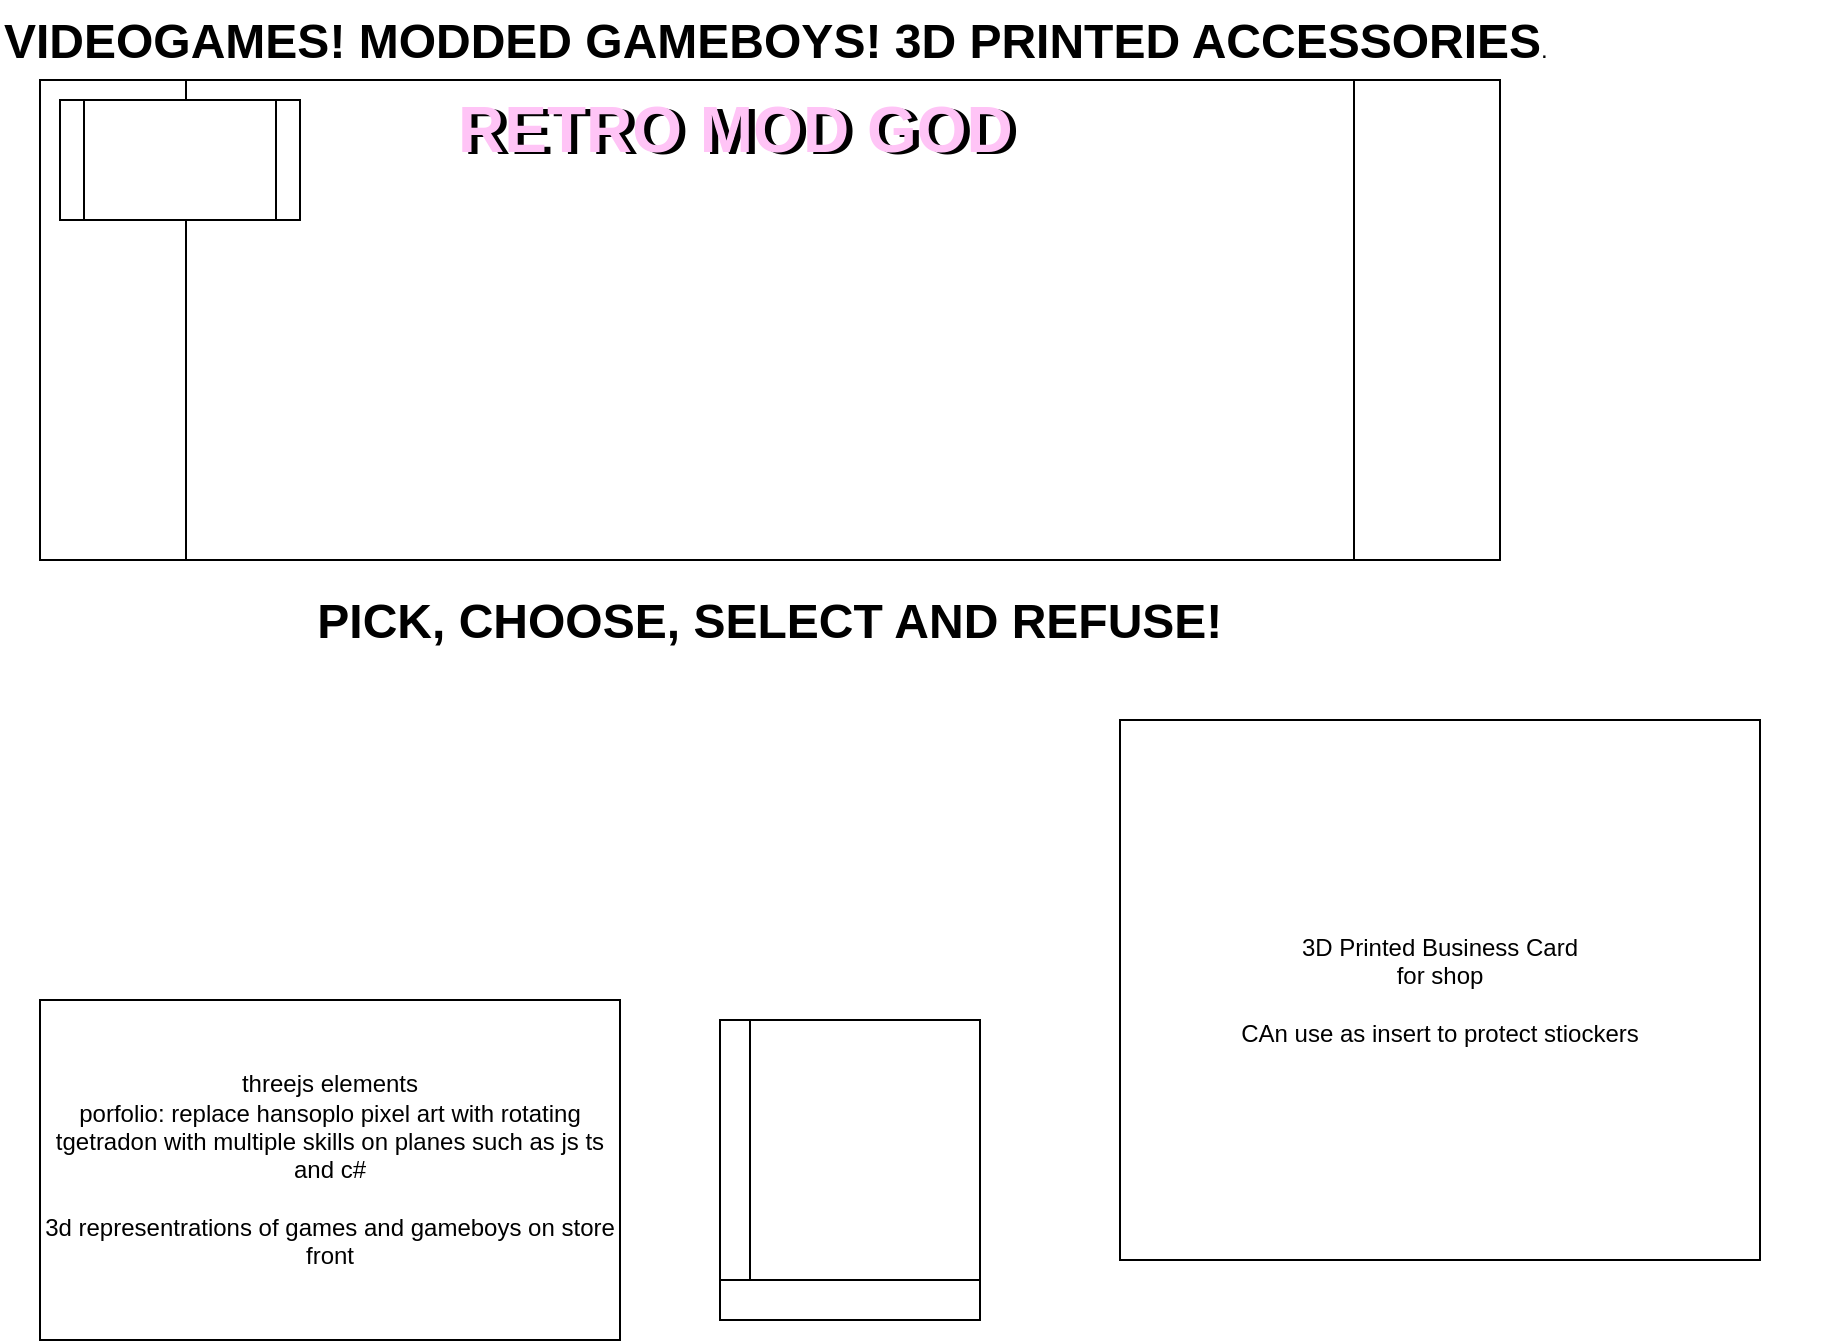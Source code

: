 <mxfile version="26.0.9">
  <diagram name="Page-1" id="0FqAyG7qyWvGr8D5NbYA">
    <mxGraphModel dx="924" dy="598" grid="1" gridSize="10" guides="1" tooltips="1" connect="1" arrows="1" fold="1" page="1" pageScale="1" pageWidth="850" pageHeight="1100" math="0" shadow="0">
      <root>
        <mxCell id="0" />
        <mxCell id="1" parent="0" />
        <mxCell id="s3SAf-UdSn6TOK4YolAB-1" value="" style="shape=process;whiteSpace=wrap;html=1;backgroundOutline=1;" parent="1" vertex="1">
          <mxGeometry x="70" y="70" width="730" height="240" as="geometry" />
        </mxCell>
        <mxCell id="s3SAf-UdSn6TOK4YolAB-2" value="&lt;h1 style=&quot;text-align: center; margin-top: 0px;&quot;&gt;VIDEOGAMES! MODDED GAMEBOYS! 3D PRINTED ACCESSORIES&lt;span style=&quot;background-color: transparent; color: light-dark(rgb(0, 0, 0), rgb(255, 255, 255)); font-size: 12px; font-weight: normal; text-align: left;&quot;&gt;.&lt;/span&gt;&lt;/h1&gt;" style="text;html=1;whiteSpace=wrap;overflow=hidden;rounded=0;" parent="1" vertex="1">
          <mxGeometry x="50" y="30" width="790" height="120" as="geometry" />
        </mxCell>
        <mxCell id="s3SAf-UdSn6TOK4YolAB-3" value="&lt;h1 style=&quot;text-align: center; margin-top: 0px;&quot;&gt;&amp;nbsp;PICK, CHOOSE, SELECT AND REFUSE!&lt;/h1&gt;" style="text;html=1;whiteSpace=wrap;overflow=hidden;rounded=0;" parent="1" vertex="1">
          <mxGeometry x="200" y="320" width="680" height="120" as="geometry" />
        </mxCell>
        <mxCell id="s3SAf-UdSn6TOK4YolAB-4" value="" style="shape=process;whiteSpace=wrap;html=1;backgroundOutline=1;" parent="1" vertex="1">
          <mxGeometry x="80" y="80" width="120" height="60" as="geometry" />
        </mxCell>
        <mxCell id="s3SAf-UdSn6TOK4YolAB-5" value="&lt;h1 style=&quot;text-align: center; margin-top: 0px;&quot;&gt;&lt;font style=&quot;font-size: 32px;&quot;&gt;RETRO MOD GOD&lt;/font&gt;&lt;/h1&gt;" style="text;html=1;whiteSpace=wrap;overflow=hidden;rounded=0;" parent="1" vertex="1">
          <mxGeometry x="280" y="70" width="680" height="120" as="geometry" />
        </mxCell>
        <mxCell id="s3SAf-UdSn6TOK4YolAB-6" value="&lt;h1 style=&quot;text-align: center; margin-top: 0px;&quot;&gt;&lt;font style=&quot;font-size: 32px; color: rgb(255, 196, 246);&quot;&gt;RETRO MOD GOD&lt;/font&gt;&lt;/h1&gt;" style="text;html=1;whiteSpace=wrap;overflow=hidden;rounded=0;" parent="1" vertex="1">
          <mxGeometry x="277" y="69" width="680" height="120" as="geometry" />
        </mxCell>
        <mxCell id="kUoyLtrpSKkgsi-hgrao-1" value="threejs elements&lt;div&gt;porfolio: replace hansoplo pixel art with rotating tgetradon with multiple skills on planes such as js ts and c#&lt;/div&gt;&lt;div&gt;&lt;br&gt;&lt;/div&gt;&lt;div&gt;3d representrations of games and gameboys on store front&lt;/div&gt;" style="rounded=0;whiteSpace=wrap;html=1;" parent="1" vertex="1">
          <mxGeometry x="70" y="530" width="290" height="170" as="geometry" />
        </mxCell>
        <mxCell id="-HDXUuPS-Vxp154dQ28b-1" value="" style="rounded=0;whiteSpace=wrap;html=1;" parent="1" vertex="1">
          <mxGeometry x="410" y="540" width="30" height="150" as="geometry" />
        </mxCell>
        <mxCell id="-HDXUuPS-Vxp154dQ28b-2" value="" style="rounded=0;whiteSpace=wrap;html=1;" parent="1" vertex="1">
          <mxGeometry x="425" y="540" width="115" height="150" as="geometry" />
        </mxCell>
        <mxCell id="-HDXUuPS-Vxp154dQ28b-3" value="" style="rounded=0;whiteSpace=wrap;html=1;" parent="1" vertex="1">
          <mxGeometry x="410" y="670" width="130" height="20" as="geometry" />
        </mxCell>
        <mxCell id="1mErilV9hB_WaKFDdVqH-2" value="3D Printed Business Card&lt;div&gt;for shop&lt;br&gt;&lt;br&gt;CAn use as insert to protect stiockers&lt;/div&gt;" style="rounded=0;whiteSpace=wrap;html=1;" vertex="1" parent="1">
          <mxGeometry x="610" y="390" width="320" height="270" as="geometry" />
        </mxCell>
      </root>
    </mxGraphModel>
  </diagram>
</mxfile>
